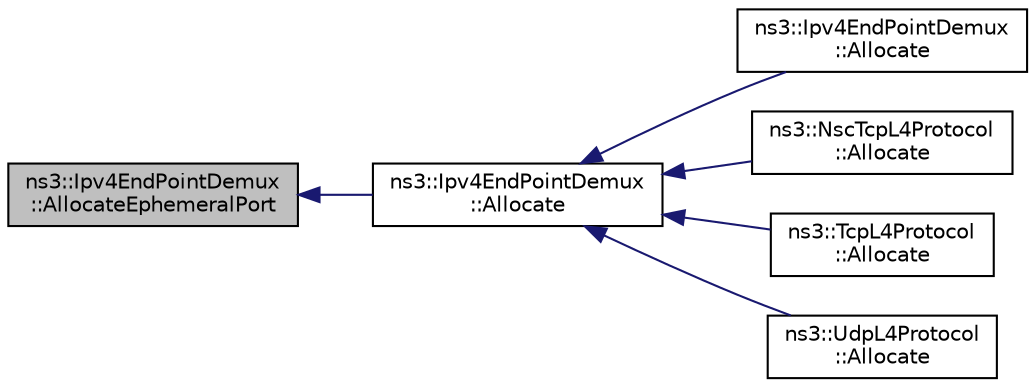 digraph "ns3::Ipv4EndPointDemux::AllocateEphemeralPort"
{
  edge [fontname="Helvetica",fontsize="10",labelfontname="Helvetica",labelfontsize="10"];
  node [fontname="Helvetica",fontsize="10",shape=record];
  rankdir="LR";
  Node1 [label="ns3::Ipv4EndPointDemux\l::AllocateEphemeralPort",height=0.2,width=0.4,color="black", fillcolor="grey75", style="filled", fontcolor="black"];
  Node1 -> Node2 [dir="back",color="midnightblue",fontsize="10",style="solid"];
  Node2 [label="ns3::Ipv4EndPointDemux\l::Allocate",height=0.2,width=0.4,color="black", fillcolor="white", style="filled",URL="$d0/d61/classns3_1_1Ipv4EndPointDemux.html#a95eef225abf664ea72523730e00e621e",tooltip="Allocate a Ipv4EndPoint. "];
  Node2 -> Node3 [dir="back",color="midnightblue",fontsize="10",style="solid"];
  Node3 [label="ns3::Ipv4EndPointDemux\l::Allocate",height=0.2,width=0.4,color="black", fillcolor="white", style="filled",URL="$d0/d61/classns3_1_1Ipv4EndPointDemux.html#a7e9501178cf466e3146f5d94fecec01f",tooltip="Allocate a Ipv4EndPoint. "];
  Node2 -> Node4 [dir="back",color="midnightblue",fontsize="10",style="solid"];
  Node4 [label="ns3::NscTcpL4Protocol\l::Allocate",height=0.2,width=0.4,color="black", fillcolor="white", style="filled",URL="$dd/dfe/classns3_1_1NscTcpL4Protocol.html#a86602a6c4ad2bf0c6fe70ca5e709cc6a",tooltip="Allocate an IPv4 Endpoint. "];
  Node2 -> Node5 [dir="back",color="midnightblue",fontsize="10",style="solid"];
  Node5 [label="ns3::TcpL4Protocol\l::Allocate",height=0.2,width=0.4,color="black", fillcolor="white", style="filled",URL="$df/dc9/classns3_1_1TcpL4Protocol.html#a9e0180270b7b8106263b1b3660e71094",tooltip="Allocate an IPv4 Endpoint. "];
  Node2 -> Node6 [dir="back",color="midnightblue",fontsize="10",style="solid"];
  Node6 [label="ns3::UdpL4Protocol\l::Allocate",height=0.2,width=0.4,color="black", fillcolor="white", style="filled",URL="$d0/d31/classns3_1_1UdpL4Protocol.html#a6d5d490b0841eaf685ddebcbe34ecb4b",tooltip="Allocate an IPv4 Endpoint. "];
}
